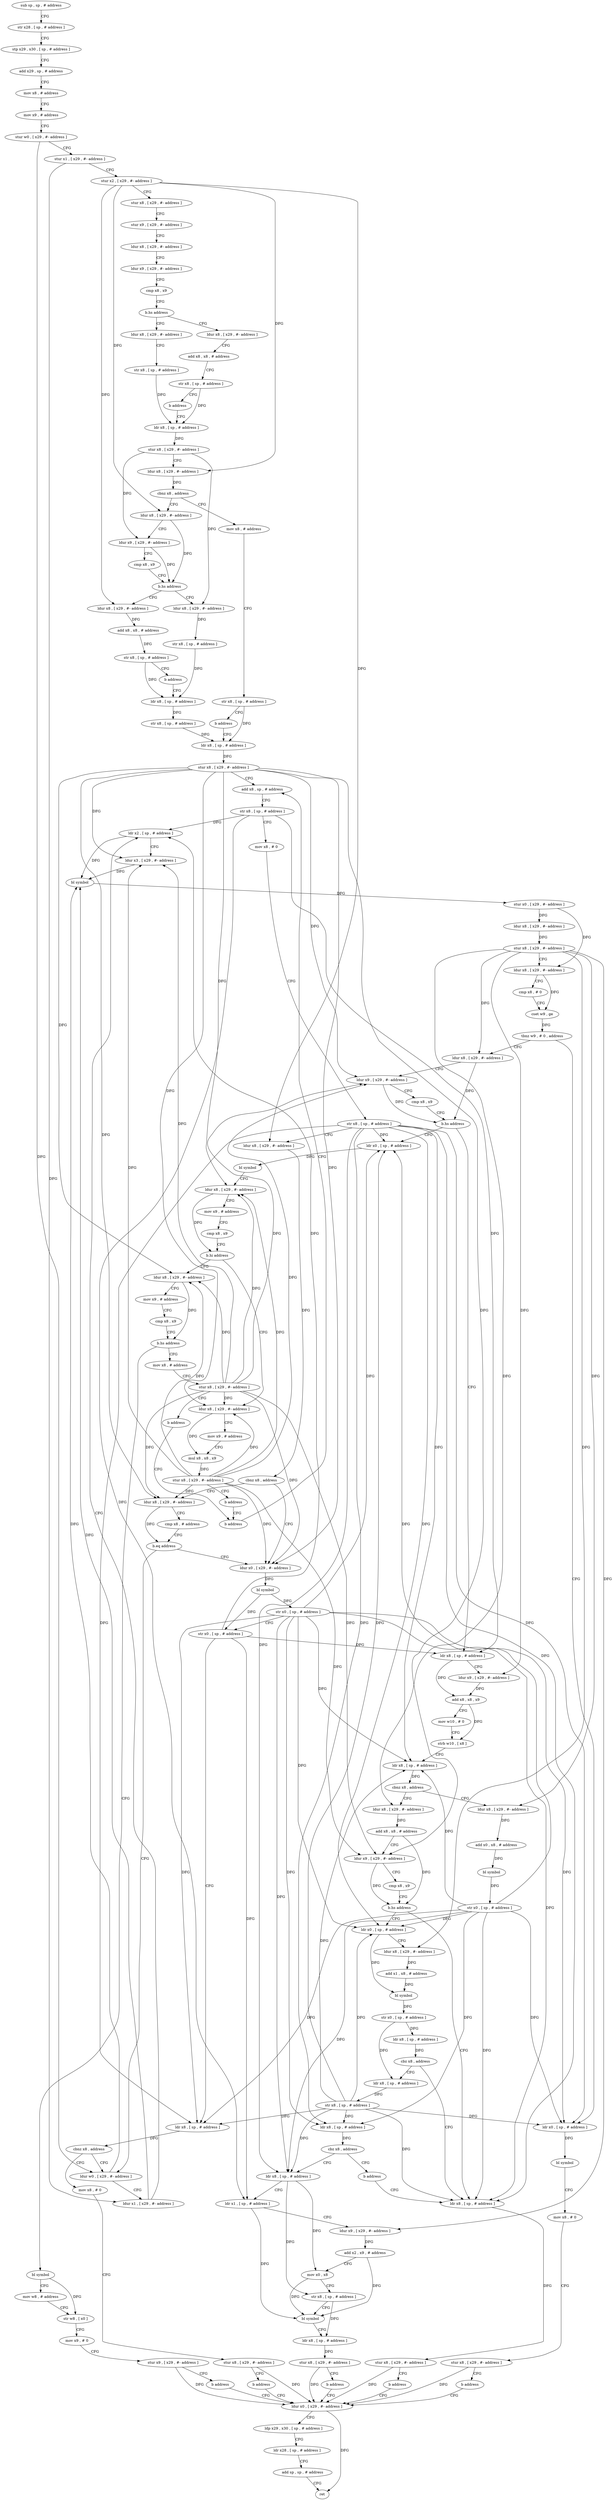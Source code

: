 digraph "func" {
"4246820" [label = "sub sp , sp , # address" ]
"4246824" [label = "str x28 , [ sp , # address ]" ]
"4246828" [label = "stp x29 , x30 , [ sp , # address ]" ]
"4246832" [label = "add x29 , sp , # address" ]
"4246836" [label = "mov x8 , # address" ]
"4246840" [label = "mov x9 , # address" ]
"4246844" [label = "stur w0 , [ x29 , #- address ]" ]
"4246848" [label = "stur x1 , [ x29 , #- address ]" ]
"4246852" [label = "stur x2 , [ x29 , #- address ]" ]
"4246856" [label = "stur x8 , [ x29 , #- address ]" ]
"4246860" [label = "stur x9 , [ x29 , #- address ]" ]
"4246864" [label = "ldur x8 , [ x29 , #- address ]" ]
"4246868" [label = "ldur x9 , [ x29 , #- address ]" ]
"4246872" [label = "cmp x8 , x9" ]
"4246876" [label = "b.hs address" ]
"4246896" [label = "ldur x8 , [ x29 , #- address ]" ]
"4246880" [label = "ldur x8 , [ x29 , #- address ]" ]
"4246900" [label = "str x8 , [ sp , # address ]" ]
"4246904" [label = "ldr x8 , [ sp , # address ]" ]
"4246884" [label = "add x8 , x8 , # address" ]
"4246888" [label = "str x8 , [ sp , # address ]" ]
"4246892" [label = "b address" ]
"4246932" [label = "ldur x8 , [ x29 , #- address ]" ]
"4246936" [label = "ldur x9 , [ x29 , #- address ]" ]
"4246940" [label = "cmp x8 , x9" ]
"4246944" [label = "b.hs address" ]
"4246964" [label = "ldur x8 , [ x29 , #- address ]" ]
"4246948" [label = "ldur x8 , [ x29 , #- address ]" ]
"4246920" [label = "mov x8 , # address" ]
"4246924" [label = "str x8 , [ sp , # address ]" ]
"4246928" [label = "b address" ]
"4246980" [label = "ldr x8 , [ sp , # address ]" ]
"4246908" [label = "stur x8 , [ x29 , #- address ]" ]
"4246912" [label = "ldur x8 , [ x29 , #- address ]" ]
"4246916" [label = "cbnz x8 , address" ]
"4246968" [label = "str x8 , [ sp , # address ]" ]
"4246972" [label = "ldr x8 , [ sp , # address ]" ]
"4246952" [label = "add x8 , x8 , # address" ]
"4246956" [label = "str x8 , [ sp , # address ]" ]
"4246960" [label = "b address" ]
"4246984" [label = "stur x8 , [ x29 , #- address ]" ]
"4246988" [label = "add x8 , sp , # address" ]
"4247024" [label = "ldur x0 , [ x29 , #- address ]" ]
"4247028" [label = "bl symbol" ]
"4247032" [label = "str x0 , [ sp , # address ]" ]
"4247036" [label = "str x0 , [ sp , # address ]" ]
"4247040" [label = "ldr x8 , [ sp , # address ]" ]
"4247044" [label = "cbnz x8 , address" ]
"4247060" [label = "ldur w0 , [ x29 , #- address ]" ]
"4247048" [label = "mov x8 , # 0" ]
"4247012" [label = "ldur x8 , [ x29 , #- address ]" ]
"4247016" [label = "cmp x8 , # address" ]
"4247020" [label = "b.eq address" ]
"4246976" [label = "str x8 , [ sp , # address ]" ]
"4247064" [label = "ldur x1 , [ x29 , #- address ]" ]
"4247068" [label = "ldr x2 , [ sp , # address ]" ]
"4247072" [label = "ldur x3 , [ x29 , #- address ]" ]
"4247076" [label = "bl symbol" ]
"4247080" [label = "stur x0 , [ x29 , #- address ]" ]
"4247084" [label = "ldur x8 , [ x29 , #- address ]" ]
"4247088" [label = "stur x8 , [ x29 , #- address ]" ]
"4247092" [label = "ldur x8 , [ x29 , #- address ]" ]
"4247096" [label = "cmp x8 , # 0" ]
"4247100" [label = "cset w9 , ge" ]
"4247104" [label = "tbnz w9 , # 0 , address" ]
"4247128" [label = "ldur x8 , [ x29 , #- address ]" ]
"4247108" [label = "ldr x0 , [ sp , # address ]" ]
"4247052" [label = "stur x8 , [ x29 , #- address ]" ]
"4247056" [label = "b address" ]
"4247408" [label = "ldur x0 , [ x29 , #- address ]" ]
"4247132" [label = "ldur x9 , [ x29 , #- address ]" ]
"4247136" [label = "cmp x8 , x9" ]
"4247140" [label = "b.hs address" ]
"4247308" [label = "ldr x0 , [ sp , # address ]" ]
"4247144" [label = "ldr x8 , [ sp , # address ]" ]
"4247112" [label = "bl symbol" ]
"4247116" [label = "mov x8 , # 0" ]
"4247120" [label = "stur x8 , [ x29 , #- address ]" ]
"4247124" [label = "b address" ]
"4247412" [label = "ldp x29 , x30 , [ sp , # address ]" ]
"4247416" [label = "ldr x28 , [ sp , # address ]" ]
"4247420" [label = "add sp , sp , # address" ]
"4247424" [label = "ret" ]
"4247312" [label = "bl symbol" ]
"4247316" [label = "ldur x8 , [ x29 , #- address ]" ]
"4247320" [label = "mov x9 , # address" ]
"4247324" [label = "cmp x8 , x9" ]
"4247328" [label = "b.hi address" ]
"4247352" [label = "ldur x8 , [ x29 , #- address ]" ]
"4247332" [label = "ldur x8 , [ x29 , #- address ]" ]
"4247148" [label = "ldur x9 , [ x29 , #- address ]" ]
"4247152" [label = "add x8 , x8 , x9" ]
"4247156" [label = "mov w10 , # 0" ]
"4247160" [label = "strb w10 , [ x8 ]" ]
"4247164" [label = "ldr x8 , [ sp , # address ]" ]
"4247168" [label = "cbnz x8 , address" ]
"4247240" [label = "ldur x8 , [ x29 , #- address ]" ]
"4247172" [label = "ldur x8 , [ x29 , #- address ]" ]
"4247356" [label = "mov x9 , # address" ]
"4247360" [label = "cmp x8 , x9" ]
"4247364" [label = "b.hs address" ]
"4247380" [label = "bl symbol" ]
"4247368" [label = "mov x8 , # address" ]
"4247336" [label = "mov x9 , # address" ]
"4247340" [label = "mul x8 , x8 , x9" ]
"4247344" [label = "stur x8 , [ x29 , #- address ]" ]
"4247348" [label = "b address" ]
"4247404" [label = "b address" ]
"4247244" [label = "add x8 , x8 , # address" ]
"4247248" [label = "ldur x9 , [ x29 , #- address ]" ]
"4247252" [label = "cmp x8 , x9" ]
"4247256" [label = "b.hs address" ]
"4247296" [label = "ldr x8 , [ sp , # address ]" ]
"4247260" [label = "ldr x0 , [ sp , # address ]" ]
"4247176" [label = "add x0 , x8 , # address" ]
"4247180" [label = "bl symbol" ]
"4247184" [label = "str x0 , [ sp , # address ]" ]
"4247188" [label = "ldr x8 , [ sp , # address ]" ]
"4247192" [label = "cbz x8 , address" ]
"4247236" [label = "b address" ]
"4247196" [label = "ldr x8 , [ sp , # address ]" ]
"4247384" [label = "mov w8 , # address" ]
"4247388" [label = "str w8 , [ x0 ]" ]
"4247392" [label = "mov x9 , # 0" ]
"4247396" [label = "stur x9 , [ x29 , #- address ]" ]
"4247400" [label = "b address" ]
"4247372" [label = "stur x8 , [ x29 , #- address ]" ]
"4247376" [label = "b address" ]
"4247300" [label = "stur x8 , [ x29 , #- address ]" ]
"4247304" [label = "b address" ]
"4247264" [label = "ldur x8 , [ x29 , #- address ]" ]
"4247268" [label = "add x1 , x8 , # address" ]
"4247272" [label = "bl symbol" ]
"4247276" [label = "str x0 , [ sp , # address ]" ]
"4247280" [label = "ldr x8 , [ sp , # address ]" ]
"4247284" [label = "cbz x8 , address" ]
"4247288" [label = "ldr x8 , [ sp , # address ]" ]
"4247200" [label = "ldr x1 , [ sp , # address ]" ]
"4247204" [label = "ldur x9 , [ x29 , #- address ]" ]
"4247208" [label = "add x2 , x9 , # address" ]
"4247212" [label = "mov x0 , x8" ]
"4247216" [label = "str x8 , [ sp , # address ]" ]
"4247220" [label = "bl symbol" ]
"4247224" [label = "ldr x8 , [ sp , # address ]" ]
"4247228" [label = "stur x8 , [ x29 , #- address ]" ]
"4247232" [label = "b address" ]
"4246992" [label = "str x8 , [ sp , # address ]" ]
"4246996" [label = "mov x8 , # 0" ]
"4247000" [label = "str x8 , [ sp , # address ]" ]
"4247004" [label = "ldur x8 , [ x29 , #- address ]" ]
"4247008" [label = "cbnz x8 , address" ]
"4247292" [label = "str x8 , [ sp , # address ]" ]
"4246820" -> "4246824" [ label = "CFG" ]
"4246824" -> "4246828" [ label = "CFG" ]
"4246828" -> "4246832" [ label = "CFG" ]
"4246832" -> "4246836" [ label = "CFG" ]
"4246836" -> "4246840" [ label = "CFG" ]
"4246840" -> "4246844" [ label = "CFG" ]
"4246844" -> "4246848" [ label = "CFG" ]
"4246844" -> "4247060" [ label = "DFG" ]
"4246848" -> "4246852" [ label = "CFG" ]
"4246848" -> "4247064" [ label = "DFG" ]
"4246852" -> "4246856" [ label = "CFG" ]
"4246852" -> "4246912" [ label = "DFG" ]
"4246852" -> "4246932" [ label = "DFG" ]
"4246852" -> "4246948" [ label = "DFG" ]
"4246852" -> "4247004" [ label = "DFG" ]
"4246856" -> "4246860" [ label = "CFG" ]
"4246860" -> "4246864" [ label = "CFG" ]
"4246864" -> "4246868" [ label = "CFG" ]
"4246868" -> "4246872" [ label = "CFG" ]
"4246872" -> "4246876" [ label = "CFG" ]
"4246876" -> "4246896" [ label = "CFG" ]
"4246876" -> "4246880" [ label = "CFG" ]
"4246896" -> "4246900" [ label = "CFG" ]
"4246880" -> "4246884" [ label = "CFG" ]
"4246900" -> "4246904" [ label = "DFG" ]
"4246904" -> "4246908" [ label = "DFG" ]
"4246884" -> "4246888" [ label = "CFG" ]
"4246888" -> "4246892" [ label = "CFG" ]
"4246888" -> "4246904" [ label = "DFG" ]
"4246892" -> "4246904" [ label = "CFG" ]
"4246932" -> "4246936" [ label = "CFG" ]
"4246932" -> "4246944" [ label = "DFG" ]
"4246936" -> "4246940" [ label = "CFG" ]
"4246936" -> "4246944" [ label = "DFG" ]
"4246940" -> "4246944" [ label = "CFG" ]
"4246944" -> "4246964" [ label = "CFG" ]
"4246944" -> "4246948" [ label = "CFG" ]
"4246964" -> "4246968" [ label = "DFG" ]
"4246948" -> "4246952" [ label = "DFG" ]
"4246920" -> "4246924" [ label = "CFG" ]
"4246924" -> "4246928" [ label = "CFG" ]
"4246924" -> "4246980" [ label = "DFG" ]
"4246928" -> "4246980" [ label = "CFG" ]
"4246980" -> "4246984" [ label = "DFG" ]
"4246908" -> "4246912" [ label = "CFG" ]
"4246908" -> "4246936" [ label = "DFG" ]
"4246908" -> "4246964" [ label = "DFG" ]
"4246912" -> "4246916" [ label = "DFG" ]
"4246916" -> "4246932" [ label = "CFG" ]
"4246916" -> "4246920" [ label = "CFG" ]
"4246968" -> "4246972" [ label = "DFG" ]
"4246972" -> "4246976" [ label = "DFG" ]
"4246952" -> "4246956" [ label = "DFG" ]
"4246956" -> "4246960" [ label = "CFG" ]
"4246956" -> "4246972" [ label = "DFG" ]
"4246960" -> "4246972" [ label = "CFG" ]
"4246984" -> "4246988" [ label = "CFG" ]
"4246984" -> "4247024" [ label = "DFG" ]
"4246984" -> "4247012" [ label = "DFG" ]
"4246984" -> "4247072" [ label = "DFG" ]
"4246984" -> "4247132" [ label = "DFG" ]
"4246984" -> "4247316" [ label = "DFG" ]
"4246984" -> "4247352" [ label = "DFG" ]
"4246984" -> "4247332" [ label = "DFG" ]
"4246984" -> "4247248" [ label = "DFG" ]
"4246988" -> "4246992" [ label = "CFG" ]
"4247024" -> "4247028" [ label = "DFG" ]
"4247028" -> "4247032" [ label = "DFG" ]
"4247028" -> "4247036" [ label = "DFG" ]
"4247032" -> "4247036" [ label = "CFG" ]
"4247032" -> "4247040" [ label = "DFG" ]
"4247032" -> "4247108" [ label = "DFG" ]
"4247032" -> "4247308" [ label = "DFG" ]
"4247032" -> "4247164" [ label = "DFG" ]
"4247032" -> "4247188" [ label = "DFG" ]
"4247032" -> "4247296" [ label = "DFG" ]
"4247032" -> "4247260" [ label = "DFG" ]
"4247032" -> "4247196" [ label = "DFG" ]
"4247036" -> "4247040" [ label = "CFG" ]
"4247036" -> "4247068" [ label = "DFG" ]
"4247036" -> "4247144" [ label = "DFG" ]
"4247036" -> "4247200" [ label = "DFG" ]
"4247040" -> "4247044" [ label = "DFG" ]
"4247044" -> "4247060" [ label = "CFG" ]
"4247044" -> "4247048" [ label = "CFG" ]
"4247060" -> "4247064" [ label = "CFG" ]
"4247060" -> "4247076" [ label = "DFG" ]
"4247048" -> "4247052" [ label = "CFG" ]
"4247012" -> "4247016" [ label = "CFG" ]
"4247012" -> "4247020" [ label = "DFG" ]
"4247016" -> "4247020" [ label = "CFG" ]
"4247020" -> "4247060" [ label = "CFG" ]
"4247020" -> "4247024" [ label = "CFG" ]
"4246976" -> "4246980" [ label = "DFG" ]
"4247064" -> "4247068" [ label = "CFG" ]
"4247064" -> "4247076" [ label = "DFG" ]
"4247068" -> "4247072" [ label = "CFG" ]
"4247068" -> "4247076" [ label = "DFG" ]
"4247072" -> "4247076" [ label = "DFG" ]
"4247076" -> "4247080" [ label = "DFG" ]
"4247080" -> "4247084" [ label = "DFG" ]
"4247080" -> "4247092" [ label = "DFG" ]
"4247084" -> "4247088" [ label = "DFG" ]
"4247088" -> "4247092" [ label = "CFG" ]
"4247088" -> "4247128" [ label = "DFG" ]
"4247088" -> "4247148" [ label = "DFG" ]
"4247088" -> "4247240" [ label = "DFG" ]
"4247088" -> "4247172" [ label = "DFG" ]
"4247088" -> "4247264" [ label = "DFG" ]
"4247088" -> "4247204" [ label = "DFG" ]
"4247092" -> "4247096" [ label = "CFG" ]
"4247092" -> "4247100" [ label = "DFG" ]
"4247096" -> "4247100" [ label = "CFG" ]
"4247100" -> "4247104" [ label = "DFG" ]
"4247104" -> "4247128" [ label = "CFG" ]
"4247104" -> "4247108" [ label = "CFG" ]
"4247128" -> "4247132" [ label = "CFG" ]
"4247128" -> "4247140" [ label = "DFG" ]
"4247108" -> "4247112" [ label = "DFG" ]
"4247052" -> "4247056" [ label = "CFG" ]
"4247052" -> "4247408" [ label = "DFG" ]
"4247056" -> "4247408" [ label = "CFG" ]
"4247408" -> "4247412" [ label = "CFG" ]
"4247408" -> "4247424" [ label = "DFG" ]
"4247132" -> "4247136" [ label = "CFG" ]
"4247132" -> "4247140" [ label = "DFG" ]
"4247136" -> "4247140" [ label = "CFG" ]
"4247140" -> "4247308" [ label = "CFG" ]
"4247140" -> "4247144" [ label = "CFG" ]
"4247308" -> "4247312" [ label = "DFG" ]
"4247144" -> "4247148" [ label = "CFG" ]
"4247144" -> "4247152" [ label = "DFG" ]
"4247112" -> "4247116" [ label = "CFG" ]
"4247116" -> "4247120" [ label = "CFG" ]
"4247120" -> "4247124" [ label = "CFG" ]
"4247120" -> "4247408" [ label = "DFG" ]
"4247124" -> "4247408" [ label = "CFG" ]
"4247412" -> "4247416" [ label = "CFG" ]
"4247416" -> "4247420" [ label = "CFG" ]
"4247420" -> "4247424" [ label = "CFG" ]
"4247312" -> "4247316" [ label = "CFG" ]
"4247316" -> "4247320" [ label = "CFG" ]
"4247316" -> "4247328" [ label = "DFG" ]
"4247320" -> "4247324" [ label = "CFG" ]
"4247324" -> "4247328" [ label = "CFG" ]
"4247328" -> "4247352" [ label = "CFG" ]
"4247328" -> "4247332" [ label = "CFG" ]
"4247352" -> "4247356" [ label = "CFG" ]
"4247352" -> "4247364" [ label = "DFG" ]
"4247332" -> "4247336" [ label = "CFG" ]
"4247332" -> "4247340" [ label = "DFG" ]
"4247148" -> "4247152" [ label = "DFG" ]
"4247152" -> "4247156" [ label = "CFG" ]
"4247152" -> "4247160" [ label = "DFG" ]
"4247156" -> "4247160" [ label = "CFG" ]
"4247160" -> "4247164" [ label = "CFG" ]
"4247164" -> "4247168" [ label = "DFG" ]
"4247168" -> "4247240" [ label = "CFG" ]
"4247168" -> "4247172" [ label = "CFG" ]
"4247240" -> "4247244" [ label = "DFG" ]
"4247172" -> "4247176" [ label = "DFG" ]
"4247356" -> "4247360" [ label = "CFG" ]
"4247360" -> "4247364" [ label = "CFG" ]
"4247364" -> "4247380" [ label = "CFG" ]
"4247364" -> "4247368" [ label = "CFG" ]
"4247380" -> "4247384" [ label = "CFG" ]
"4247380" -> "4247388" [ label = "DFG" ]
"4247368" -> "4247372" [ label = "CFG" ]
"4247336" -> "4247340" [ label = "CFG" ]
"4247340" -> "4247344" [ label = "DFG" ]
"4247344" -> "4247348" [ label = "CFG" ]
"4247344" -> "4247024" [ label = "DFG" ]
"4247344" -> "4247012" [ label = "DFG" ]
"4247344" -> "4247072" [ label = "DFG" ]
"4247344" -> "4247132" [ label = "DFG" ]
"4247344" -> "4247316" [ label = "DFG" ]
"4247344" -> "4247352" [ label = "DFG" ]
"4247344" -> "4247332" [ label = "DFG" ]
"4247344" -> "4247248" [ label = "DFG" ]
"4247348" -> "4247404" [ label = "CFG" ]
"4247404" -> "4246988" [ label = "CFG" ]
"4247244" -> "4247248" [ label = "CFG" ]
"4247244" -> "4247256" [ label = "DFG" ]
"4247248" -> "4247252" [ label = "CFG" ]
"4247248" -> "4247256" [ label = "DFG" ]
"4247252" -> "4247256" [ label = "CFG" ]
"4247256" -> "4247296" [ label = "CFG" ]
"4247256" -> "4247260" [ label = "CFG" ]
"4247296" -> "4247300" [ label = "DFG" ]
"4247260" -> "4247264" [ label = "CFG" ]
"4247260" -> "4247272" [ label = "DFG" ]
"4247176" -> "4247180" [ label = "DFG" ]
"4247180" -> "4247184" [ label = "DFG" ]
"4247184" -> "4247188" [ label = "DFG" ]
"4247184" -> "4247040" [ label = "DFG" ]
"4247184" -> "4247108" [ label = "DFG" ]
"4247184" -> "4247308" [ label = "DFG" ]
"4247184" -> "4247164" [ label = "DFG" ]
"4247184" -> "4247296" [ label = "DFG" ]
"4247184" -> "4247260" [ label = "DFG" ]
"4247184" -> "4247196" [ label = "DFG" ]
"4247188" -> "4247192" [ label = "DFG" ]
"4247192" -> "4247236" [ label = "CFG" ]
"4247192" -> "4247196" [ label = "CFG" ]
"4247236" -> "4247296" [ label = "CFG" ]
"4247196" -> "4247200" [ label = "CFG" ]
"4247196" -> "4247212" [ label = "DFG" ]
"4247196" -> "4247216" [ label = "DFG" ]
"4247384" -> "4247388" [ label = "CFG" ]
"4247388" -> "4247392" [ label = "CFG" ]
"4247392" -> "4247396" [ label = "CFG" ]
"4247396" -> "4247400" [ label = "CFG" ]
"4247396" -> "4247408" [ label = "DFG" ]
"4247400" -> "4247408" [ label = "CFG" ]
"4247372" -> "4247376" [ label = "CFG" ]
"4247372" -> "4247024" [ label = "DFG" ]
"4247372" -> "4247012" [ label = "DFG" ]
"4247372" -> "4247072" [ label = "DFG" ]
"4247372" -> "4247132" [ label = "DFG" ]
"4247372" -> "4247316" [ label = "DFG" ]
"4247372" -> "4247352" [ label = "DFG" ]
"4247372" -> "4247332" [ label = "DFG" ]
"4247372" -> "4247248" [ label = "DFG" ]
"4247376" -> "4247404" [ label = "CFG" ]
"4247300" -> "4247304" [ label = "CFG" ]
"4247300" -> "4247408" [ label = "DFG" ]
"4247304" -> "4247408" [ label = "CFG" ]
"4247264" -> "4247268" [ label = "DFG" ]
"4247268" -> "4247272" [ label = "DFG" ]
"4247272" -> "4247276" [ label = "DFG" ]
"4247276" -> "4247280" [ label = "DFG" ]
"4247276" -> "4247288" [ label = "DFG" ]
"4247280" -> "4247284" [ label = "DFG" ]
"4247284" -> "4247296" [ label = "CFG" ]
"4247284" -> "4247288" [ label = "CFG" ]
"4247288" -> "4247292" [ label = "DFG" ]
"4247200" -> "4247204" [ label = "CFG" ]
"4247200" -> "4247220" [ label = "DFG" ]
"4247204" -> "4247208" [ label = "DFG" ]
"4247208" -> "4247212" [ label = "CFG" ]
"4247208" -> "4247220" [ label = "DFG" ]
"4247212" -> "4247216" [ label = "CFG" ]
"4247212" -> "4247220" [ label = "DFG" ]
"4247216" -> "4247220" [ label = "CFG" ]
"4247216" -> "4247224" [ label = "DFG" ]
"4247220" -> "4247224" [ label = "CFG" ]
"4247224" -> "4247228" [ label = "DFG" ]
"4247228" -> "4247232" [ label = "CFG" ]
"4247228" -> "4247408" [ label = "DFG" ]
"4247232" -> "4247408" [ label = "CFG" ]
"4246992" -> "4246996" [ label = "CFG" ]
"4246992" -> "4247068" [ label = "DFG" ]
"4246992" -> "4247144" [ label = "DFG" ]
"4246992" -> "4247200" [ label = "DFG" ]
"4246996" -> "4247000" [ label = "CFG" ]
"4247000" -> "4247004" [ label = "CFG" ]
"4247000" -> "4247040" [ label = "DFG" ]
"4247000" -> "4247108" [ label = "DFG" ]
"4247000" -> "4247308" [ label = "DFG" ]
"4247000" -> "4247164" [ label = "DFG" ]
"4247000" -> "4247188" [ label = "DFG" ]
"4247000" -> "4247296" [ label = "DFG" ]
"4247000" -> "4247260" [ label = "DFG" ]
"4247000" -> "4247196" [ label = "DFG" ]
"4247004" -> "4247008" [ label = "DFG" ]
"4247008" -> "4247024" [ label = "CFG" ]
"4247008" -> "4247012" [ label = "CFG" ]
"4247292" -> "4247296" [ label = "DFG" ]
"4247292" -> "4247040" [ label = "DFG" ]
"4247292" -> "4247108" [ label = "DFG" ]
"4247292" -> "4247308" [ label = "DFG" ]
"4247292" -> "4247164" [ label = "DFG" ]
"4247292" -> "4247188" [ label = "DFG" ]
"4247292" -> "4247260" [ label = "DFG" ]
"4247292" -> "4247196" [ label = "DFG" ]
}
